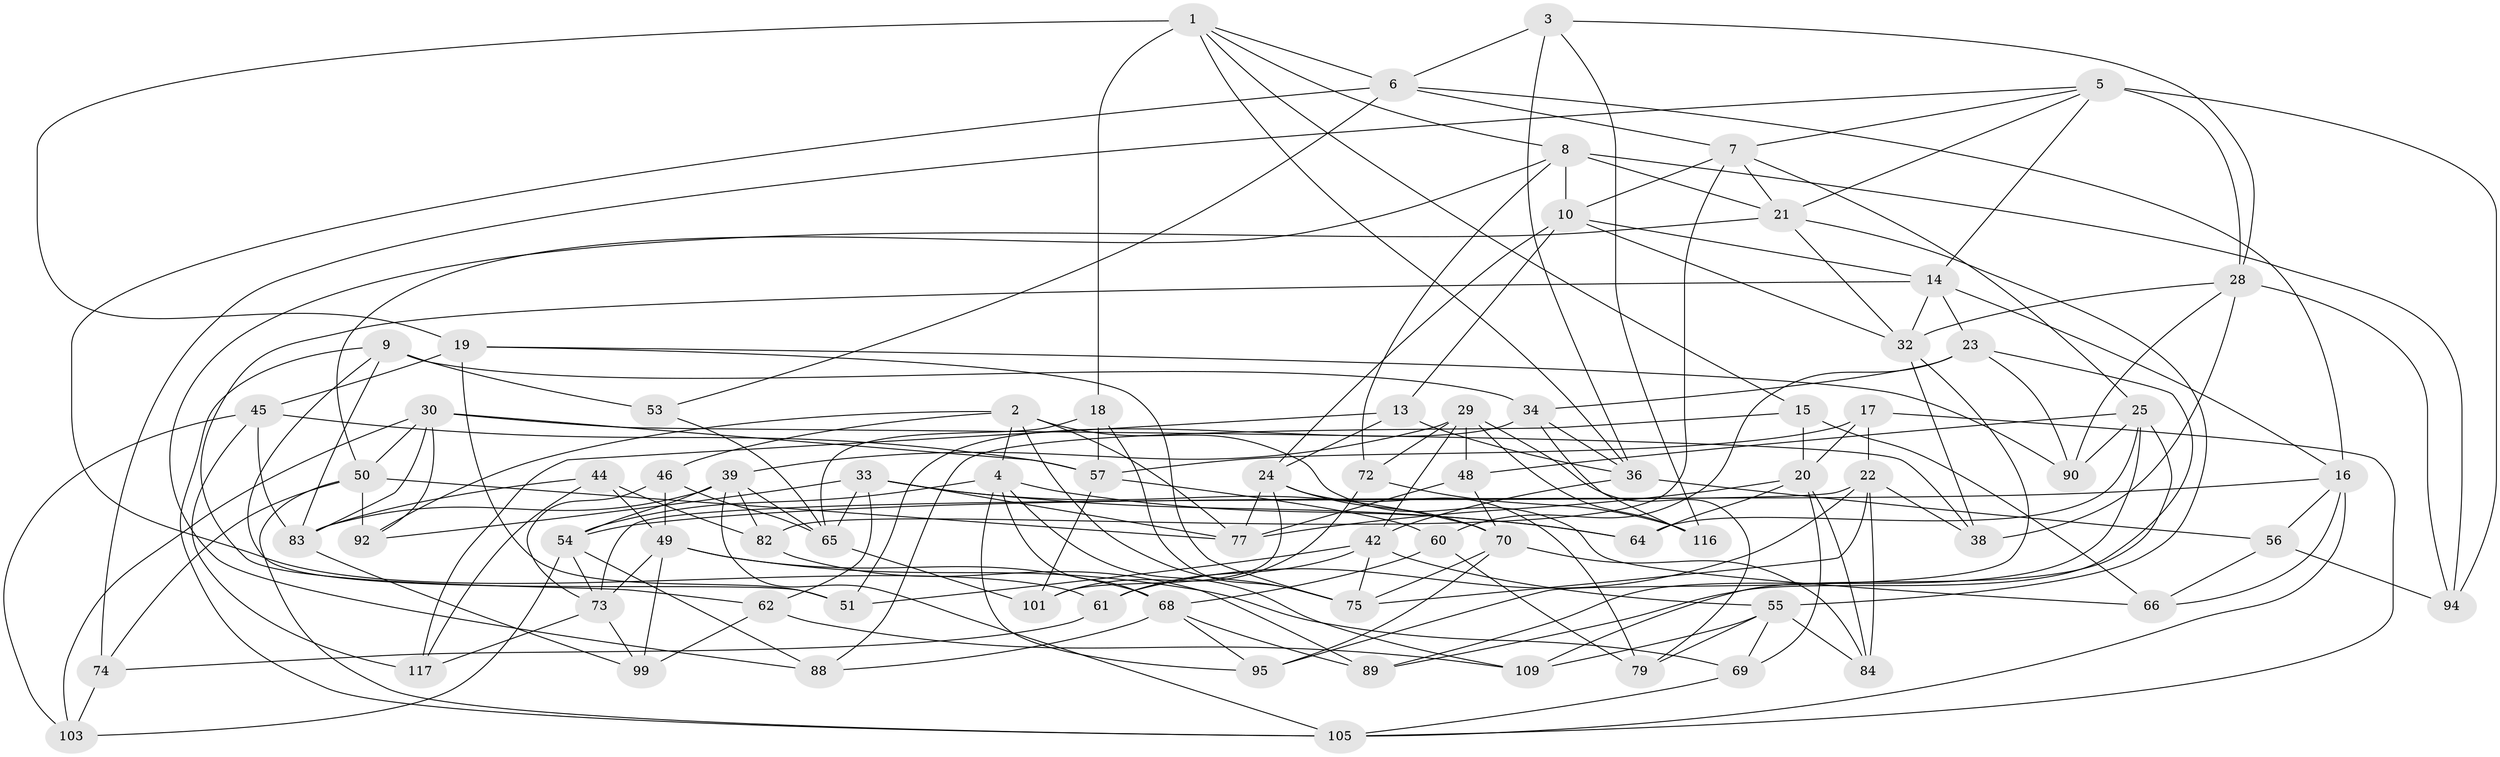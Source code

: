 // Generated by graph-tools (version 1.1) at 2025/52/02/27/25 19:52:33]
// undirected, 76 vertices, 190 edges
graph export_dot {
graph [start="1"]
  node [color=gray90,style=filled];
  1 [super="+47"];
  2 [super="+102"];
  3;
  4 [super="+11"];
  5 [super="+76"];
  6 [super="+37"];
  7 [super="+67"];
  8 [super="+115"];
  9 [super="+78"];
  10 [super="+12"];
  13;
  14 [super="+26"];
  15;
  16 [super="+31"];
  17;
  18;
  19 [super="+58"];
  20 [super="+27"];
  21 [super="+97"];
  22 [super="+114"];
  23 [super="+91"];
  24 [super="+63"];
  25 [super="+43"];
  28 [super="+85"];
  29 [super="+81"];
  30 [super="+35"];
  32 [super="+52"];
  33 [super="+40"];
  34 [super="+41"];
  36 [super="+113"];
  38;
  39 [super="+80"];
  42 [super="+111"];
  44;
  45 [super="+104"];
  46;
  48;
  49 [super="+107"];
  50 [super="+71"];
  51;
  53;
  54 [super="+100"];
  55 [super="+59"];
  56;
  57 [super="+87"];
  60;
  61;
  62;
  64;
  65 [super="+98"];
  66;
  68 [super="+112"];
  69;
  70 [super="+93"];
  72;
  73 [super="+110"];
  74;
  75 [super="+96"];
  77 [super="+86"];
  79;
  82;
  83 [super="+108"];
  84;
  88;
  89;
  90;
  92;
  94;
  95;
  99;
  101;
  103;
  105 [super="+106"];
  109;
  116;
  117;
  1 -- 8;
  1 -- 18;
  1 -- 19;
  1 -- 36;
  1 -- 15;
  1 -- 6;
  2 -- 46;
  2 -- 66;
  2 -- 75;
  2 -- 92;
  2 -- 77;
  2 -- 4;
  3 -- 116;
  3 -- 6;
  3 -- 28;
  3 -- 36;
  4 -- 54;
  4 -- 109;
  4 -- 68;
  4 -- 64;
  4 -- 95;
  5 -- 28;
  5 -- 7;
  5 -- 14;
  5 -- 74;
  5 -- 21;
  5 -- 94;
  6 -- 61;
  6 -- 7;
  6 -- 16;
  6 -- 53;
  7 -- 82;
  7 -- 25;
  7 -- 21;
  7 -- 10;
  8 -- 21;
  8 -- 50;
  8 -- 72;
  8 -- 94;
  8 -- 10;
  9 -- 105;
  9 -- 51;
  9 -- 53 [weight=2];
  9 -- 34;
  9 -- 83;
  10 -- 14;
  10 -- 24;
  10 -- 32;
  10 -- 13;
  13 -- 117;
  13 -- 24;
  13 -- 36;
  14 -- 62;
  14 -- 16;
  14 -- 32;
  14 -- 23;
  15 -- 66;
  15 -- 88;
  15 -- 20;
  16 -- 66;
  16 -- 56;
  16 -- 105;
  16 -- 54;
  17 -- 20;
  17 -- 57;
  17 -- 105;
  17 -- 22;
  18 -- 65;
  18 -- 57;
  18 -- 75;
  19 -- 45 [weight=2];
  19 -- 51;
  19 -- 90;
  19 -- 75;
  20 -- 69;
  20 -- 64;
  20 -- 84;
  20 -- 77;
  21 -- 55;
  21 -- 88;
  21 -- 32;
  22 -- 61;
  22 -- 38;
  22 -- 73;
  22 -- 75;
  22 -- 84;
  23 -- 89;
  23 -- 34 [weight=2];
  23 -- 60;
  23 -- 90;
  24 -- 101;
  24 -- 79;
  24 -- 70;
  24 -- 77;
  25 -- 89;
  25 -- 64;
  25 -- 48;
  25 -- 90;
  25 -- 109;
  28 -- 94;
  28 -- 32;
  28 -- 90;
  28 -- 38;
  29 -- 72;
  29 -- 42;
  29 -- 48;
  29 -- 116;
  29 -- 79;
  29 -- 39;
  30 -- 38;
  30 -- 57;
  30 -- 92;
  30 -- 50;
  30 -- 83;
  30 -- 103;
  32 -- 38;
  32 -- 95;
  33 -- 64;
  33 -- 65;
  33 -- 70;
  33 -- 92;
  33 -- 77;
  33 -- 62;
  34 -- 36;
  34 -- 51;
  34 -- 116;
  36 -- 56;
  36 -- 42;
  39 -- 82;
  39 -- 65;
  39 -- 83;
  39 -- 105;
  39 -- 54;
  42 -- 51;
  42 -- 75;
  42 -- 61;
  42 -- 55;
  44 -- 117;
  44 -- 83;
  44 -- 49;
  44 -- 82;
  45 -- 83;
  45 -- 57;
  45 -- 117;
  45 -- 103;
  46 -- 65;
  46 -- 73;
  46 -- 49;
  48 -- 70;
  48 -- 77;
  49 -- 68;
  49 -- 99;
  49 -- 73;
  49 -- 69;
  50 -- 92;
  50 -- 105;
  50 -- 77;
  50 -- 74;
  53 -- 65;
  54 -- 88;
  54 -- 73;
  54 -- 103;
  55 -- 69;
  55 -- 109;
  55 -- 84;
  55 -- 79;
  56 -- 94;
  56 -- 66;
  57 -- 60;
  57 -- 101;
  60 -- 68;
  60 -- 79;
  61 -- 74;
  62 -- 109;
  62 -- 99;
  65 -- 101;
  68 -- 88;
  68 -- 89;
  68 -- 95;
  69 -- 105;
  70 -- 84;
  70 -- 95;
  70 -- 75;
  72 -- 101;
  72 -- 116;
  73 -- 117;
  73 -- 99;
  74 -- 103;
  82 -- 89;
  83 -- 99;
}
